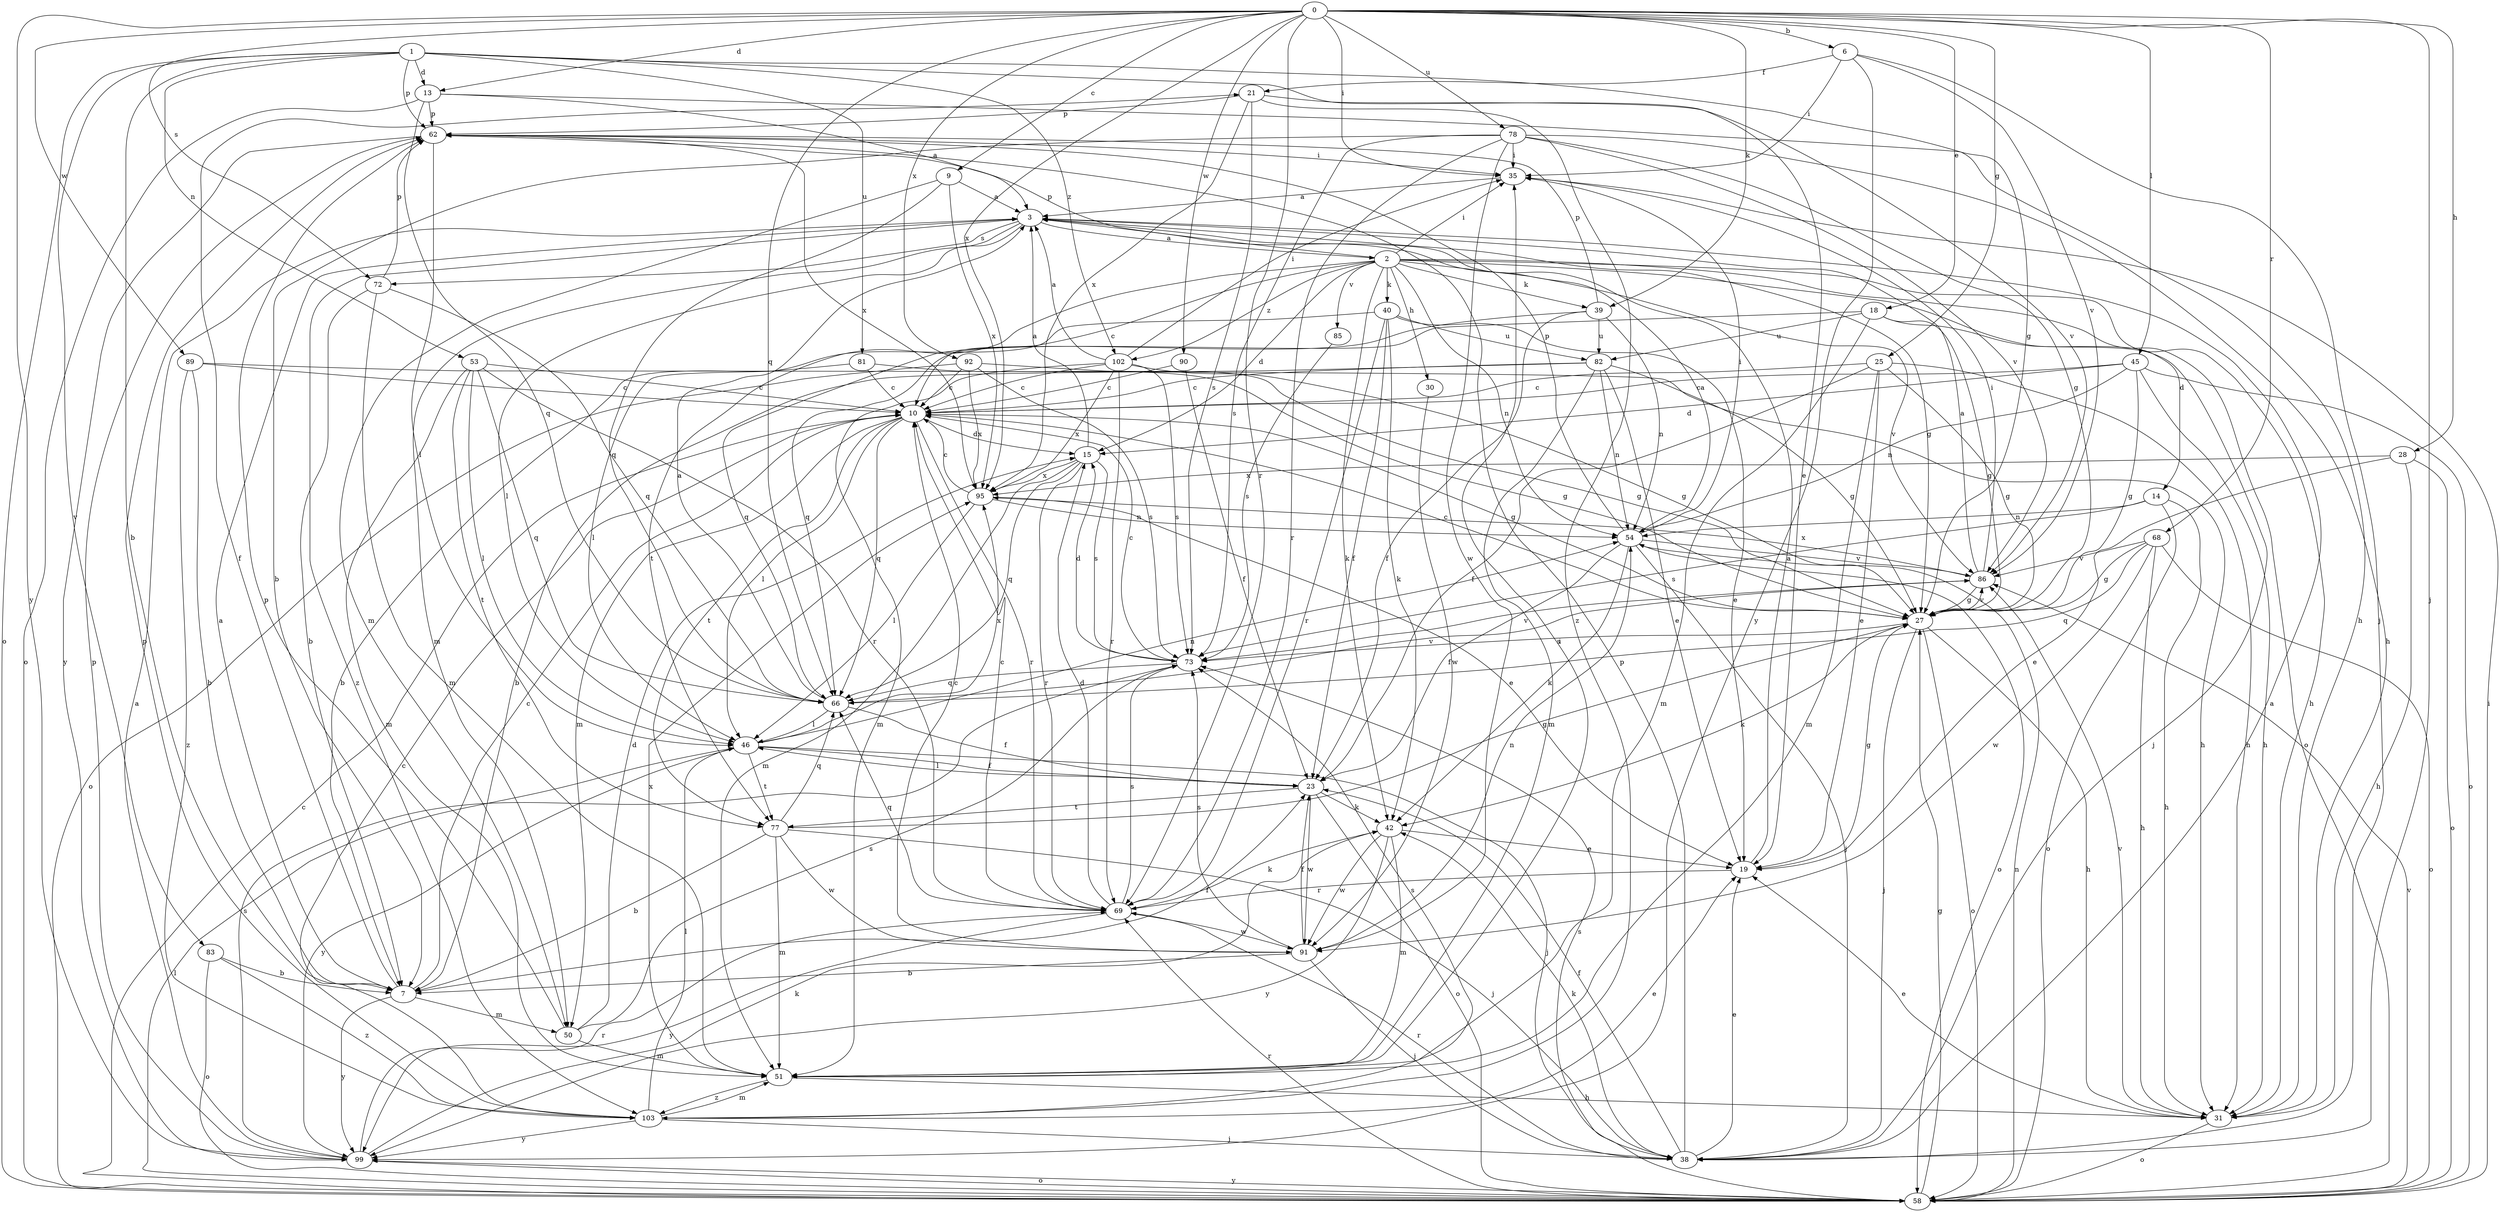 strict digraph  {
0;
1;
2;
3;
6;
7;
9;
10;
13;
14;
15;
18;
19;
21;
23;
25;
27;
28;
30;
31;
35;
38;
39;
40;
42;
45;
46;
50;
51;
53;
54;
58;
62;
66;
68;
69;
72;
73;
77;
78;
81;
82;
83;
85;
86;
89;
90;
91;
92;
95;
99;
102;
103;
0 -> 6  [label=b];
0 -> 9  [label=c];
0 -> 13  [label=d];
0 -> 18  [label=e];
0 -> 25  [label=g];
0 -> 28  [label=h];
0 -> 35  [label=i];
0 -> 38  [label=j];
0 -> 39  [label=k];
0 -> 45  [label=l];
0 -> 66  [label=q];
0 -> 68  [label=r];
0 -> 69  [label=r];
0 -> 72  [label=s];
0 -> 78  [label=u];
0 -> 89  [label=w];
0 -> 90  [label=w];
0 -> 92  [label=x];
0 -> 95  [label=x];
0 -> 99  [label=y];
1 -> 7  [label=b];
1 -> 13  [label=d];
1 -> 19  [label=e];
1 -> 27  [label=g];
1 -> 53  [label=n];
1 -> 58  [label=o];
1 -> 62  [label=p];
1 -> 81  [label=u];
1 -> 83  [label=v];
1 -> 102  [label=z];
2 -> 10  [label=c];
2 -> 14  [label=d];
2 -> 15  [label=d];
2 -> 30  [label=h];
2 -> 31  [label=h];
2 -> 35  [label=i];
2 -> 39  [label=k];
2 -> 40  [label=k];
2 -> 42  [label=k];
2 -> 54  [label=n];
2 -> 58  [label=o];
2 -> 62  [label=p];
2 -> 77  [label=t];
2 -> 85  [label=v];
2 -> 86  [label=v];
2 -> 102  [label=z];
3 -> 2  [label=a];
3 -> 27  [label=g];
3 -> 46  [label=l];
3 -> 50  [label=m];
3 -> 72  [label=s];
3 -> 103  [label=z];
6 -> 21  [label=f];
6 -> 35  [label=i];
6 -> 38  [label=j];
6 -> 86  [label=v];
6 -> 99  [label=y];
7 -> 3  [label=a];
7 -> 10  [label=c];
7 -> 21  [label=f];
7 -> 23  [label=f];
7 -> 50  [label=m];
7 -> 99  [label=y];
9 -> 3  [label=a];
9 -> 50  [label=m];
9 -> 66  [label=q];
9 -> 95  [label=x];
10 -> 15  [label=d];
10 -> 27  [label=g];
10 -> 46  [label=l];
10 -> 50  [label=m];
10 -> 66  [label=q];
10 -> 69  [label=r];
10 -> 77  [label=t];
13 -> 3  [label=a];
13 -> 31  [label=h];
13 -> 58  [label=o];
13 -> 62  [label=p];
13 -> 66  [label=q];
14 -> 31  [label=h];
14 -> 54  [label=n];
14 -> 58  [label=o];
14 -> 73  [label=s];
15 -> 3  [label=a];
15 -> 51  [label=m];
15 -> 66  [label=q];
15 -> 69  [label=r];
15 -> 73  [label=s];
15 -> 95  [label=x];
18 -> 27  [label=g];
18 -> 38  [label=j];
18 -> 51  [label=m];
18 -> 66  [label=q];
18 -> 82  [label=u];
19 -> 3  [label=a];
19 -> 27  [label=g];
19 -> 69  [label=r];
21 -> 62  [label=p];
21 -> 73  [label=s];
21 -> 86  [label=v];
21 -> 95  [label=x];
21 -> 103  [label=z];
23 -> 42  [label=k];
23 -> 46  [label=l];
23 -> 58  [label=o];
23 -> 77  [label=t];
23 -> 91  [label=w];
25 -> 10  [label=c];
25 -> 19  [label=e];
25 -> 23  [label=f];
25 -> 27  [label=g];
25 -> 31  [label=h];
25 -> 51  [label=m];
27 -> 10  [label=c];
27 -> 31  [label=h];
27 -> 38  [label=j];
27 -> 42  [label=k];
27 -> 58  [label=o];
27 -> 73  [label=s];
27 -> 86  [label=v];
28 -> 19  [label=e];
28 -> 31  [label=h];
28 -> 58  [label=o];
28 -> 95  [label=x];
30 -> 91  [label=w];
31 -> 19  [label=e];
31 -> 58  [label=o];
31 -> 86  [label=v];
35 -> 3  [label=a];
38 -> 3  [label=a];
38 -> 19  [label=e];
38 -> 23  [label=f];
38 -> 42  [label=k];
38 -> 62  [label=p];
38 -> 69  [label=r];
39 -> 23  [label=f];
39 -> 54  [label=n];
39 -> 62  [label=p];
39 -> 66  [label=q];
39 -> 82  [label=u];
40 -> 19  [label=e];
40 -> 23  [label=f];
40 -> 42  [label=k];
40 -> 46  [label=l];
40 -> 69  [label=r];
40 -> 82  [label=u];
42 -> 19  [label=e];
42 -> 51  [label=m];
42 -> 91  [label=w];
42 -> 99  [label=y];
45 -> 10  [label=c];
45 -> 15  [label=d];
45 -> 27  [label=g];
45 -> 31  [label=h];
45 -> 54  [label=n];
45 -> 58  [label=o];
46 -> 23  [label=f];
46 -> 38  [label=j];
46 -> 54  [label=n];
46 -> 77  [label=t];
46 -> 95  [label=x];
46 -> 99  [label=y];
50 -> 15  [label=d];
50 -> 51  [label=m];
50 -> 62  [label=p];
50 -> 73  [label=s];
51 -> 31  [label=h];
51 -> 35  [label=i];
51 -> 95  [label=x];
51 -> 103  [label=z];
53 -> 10  [label=c];
53 -> 46  [label=l];
53 -> 51  [label=m];
53 -> 66  [label=q];
53 -> 69  [label=r];
53 -> 77  [label=t];
54 -> 3  [label=a];
54 -> 23  [label=f];
54 -> 35  [label=i];
54 -> 38  [label=j];
54 -> 42  [label=k];
54 -> 58  [label=o];
54 -> 62  [label=p];
54 -> 86  [label=v];
58 -> 10  [label=c];
58 -> 27  [label=g];
58 -> 35  [label=i];
58 -> 46  [label=l];
58 -> 54  [label=n];
58 -> 69  [label=r];
58 -> 73  [label=s];
58 -> 86  [label=v];
58 -> 99  [label=y];
62 -> 35  [label=i];
62 -> 46  [label=l];
62 -> 95  [label=x];
62 -> 99  [label=y];
66 -> 3  [label=a];
66 -> 23  [label=f];
66 -> 46  [label=l];
66 -> 86  [label=v];
68 -> 27  [label=g];
68 -> 31  [label=h];
68 -> 58  [label=o];
68 -> 66  [label=q];
68 -> 86  [label=v];
68 -> 91  [label=w];
69 -> 10  [label=c];
69 -> 15  [label=d];
69 -> 42  [label=k];
69 -> 66  [label=q];
69 -> 73  [label=s];
69 -> 91  [label=w];
69 -> 99  [label=y];
72 -> 7  [label=b];
72 -> 51  [label=m];
72 -> 62  [label=p];
72 -> 66  [label=q];
73 -> 10  [label=c];
73 -> 15  [label=d];
73 -> 66  [label=q];
73 -> 86  [label=v];
77 -> 7  [label=b];
77 -> 27  [label=g];
77 -> 38  [label=j];
77 -> 51  [label=m];
77 -> 66  [label=q];
77 -> 91  [label=w];
78 -> 7  [label=b];
78 -> 27  [label=g];
78 -> 31  [label=h];
78 -> 35  [label=i];
78 -> 69  [label=r];
78 -> 73  [label=s];
78 -> 86  [label=v];
78 -> 91  [label=w];
81 -> 7  [label=b];
81 -> 10  [label=c];
81 -> 27  [label=g];
82 -> 7  [label=b];
82 -> 10  [label=c];
82 -> 19  [label=e];
82 -> 27  [label=g];
82 -> 51  [label=m];
82 -> 54  [label=n];
83 -> 7  [label=b];
83 -> 58  [label=o];
83 -> 103  [label=z];
85 -> 73  [label=s];
86 -> 3  [label=a];
86 -> 27  [label=g];
86 -> 35  [label=i];
86 -> 95  [label=x];
89 -> 7  [label=b];
89 -> 10  [label=c];
89 -> 31  [label=h];
89 -> 103  [label=z];
90 -> 10  [label=c];
90 -> 23  [label=f];
91 -> 7  [label=b];
91 -> 10  [label=c];
91 -> 23  [label=f];
91 -> 38  [label=j];
91 -> 54  [label=n];
91 -> 73  [label=s];
92 -> 10  [label=c];
92 -> 27  [label=g];
92 -> 58  [label=o];
92 -> 73  [label=s];
92 -> 95  [label=x];
95 -> 10  [label=c];
95 -> 19  [label=e];
95 -> 46  [label=l];
95 -> 54  [label=n];
99 -> 3  [label=a];
99 -> 42  [label=k];
99 -> 58  [label=o];
99 -> 62  [label=p];
99 -> 69  [label=r];
99 -> 73  [label=s];
102 -> 3  [label=a];
102 -> 10  [label=c];
102 -> 27  [label=g];
102 -> 35  [label=i];
102 -> 51  [label=m];
102 -> 69  [label=r];
102 -> 73  [label=s];
102 -> 95  [label=x];
103 -> 10  [label=c];
103 -> 19  [label=e];
103 -> 38  [label=j];
103 -> 46  [label=l];
103 -> 51  [label=m];
103 -> 62  [label=p];
103 -> 73  [label=s];
103 -> 99  [label=y];
}
